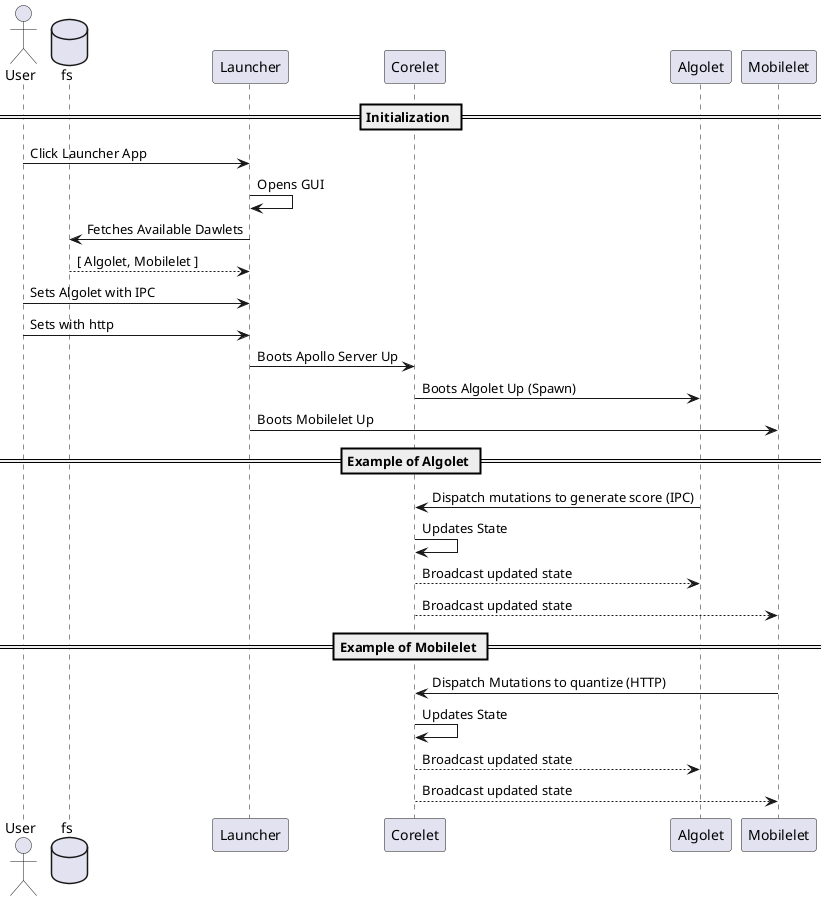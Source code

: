 @startuml
actor User
database fs


== Initialization ==

User -> Launcher: Click Launcher App
Launcher -> Launcher: Opens GUI
Launcher -> fs: Fetches Available Dawlets
fs --> Launcher: [ Algolet, Mobilelet ]
User -> Launcher: Sets Algolet with IPC
User -> Launcher: Sets with http
Launcher -> Corelet: Boots Apollo Server Up
Corelet -> Algolet: Boots Algolet Up (Spawn)
Launcher -> Mobilelet: Boots Mobilelet Up

== Example of Algolet ==

Algolet -> Corelet: Dispatch mutations to generate score (IPC)
Corelet -> Corelet: Updates State
Corelet --> Algolet: Broadcast updated state
Corelet --> Mobilelet: Broadcast updated state

== Example of Mobilelet ==

Mobilelet -> Corelet: Dispatch Mutations to quantize (HTTP)
Corelet -> Corelet: Updates State
Corelet --> Algolet: Broadcast updated state
Corelet --> Mobilelet: Broadcast updated state

@enduml